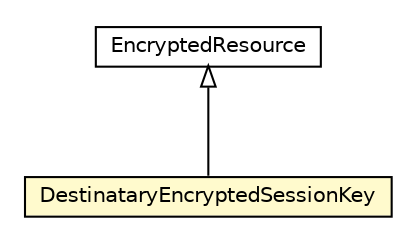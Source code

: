 #!/usr/local/bin/dot
#
# Class diagram 
# Generated by UMLGraph version R5_6-24-gf6e263 (http://www.umlgraph.org/)
#

digraph G {
	edge [fontname="Helvetica",fontsize=10,labelfontname="Helvetica",labelfontsize=10];
	node [fontname="Helvetica",fontsize=10,shape=plaintext];
	nodesep=0.25;
	ranksep=0.5;
	// org.universAAL.ontology.cryptographic.EncryptedResource
	c128573 [label=<<table title="org.universAAL.ontology.cryptographic.EncryptedResource" border="0" cellborder="1" cellspacing="0" cellpadding="2" port="p" href="./EncryptedResource.html">
		<tr><td><table border="0" cellspacing="0" cellpadding="1">
<tr><td align="center" balign="center"> EncryptedResource </td></tr>
		</table></td></tr>
		</table>>, URL="./EncryptedResource.html", fontname="Helvetica", fontcolor="black", fontsize=10.0];
	// org.universAAL.ontology.cryptographic.DestinataryEncryptedSessionKey
	c128574 [label=<<table title="org.universAAL.ontology.cryptographic.DestinataryEncryptedSessionKey" border="0" cellborder="1" cellspacing="0" cellpadding="2" port="p" bgcolor="lemonChiffon" href="./DestinataryEncryptedSessionKey.html">
		<tr><td><table border="0" cellspacing="0" cellpadding="1">
<tr><td align="center" balign="center"> DestinataryEncryptedSessionKey </td></tr>
		</table></td></tr>
		</table>>, URL="./DestinataryEncryptedSessionKey.html", fontname="Helvetica", fontcolor="black", fontsize=10.0];
	//org.universAAL.ontology.cryptographic.DestinataryEncryptedSessionKey extends org.universAAL.ontology.cryptographic.EncryptedResource
	c128573:p -> c128574:p [dir=back,arrowtail=empty];
}


